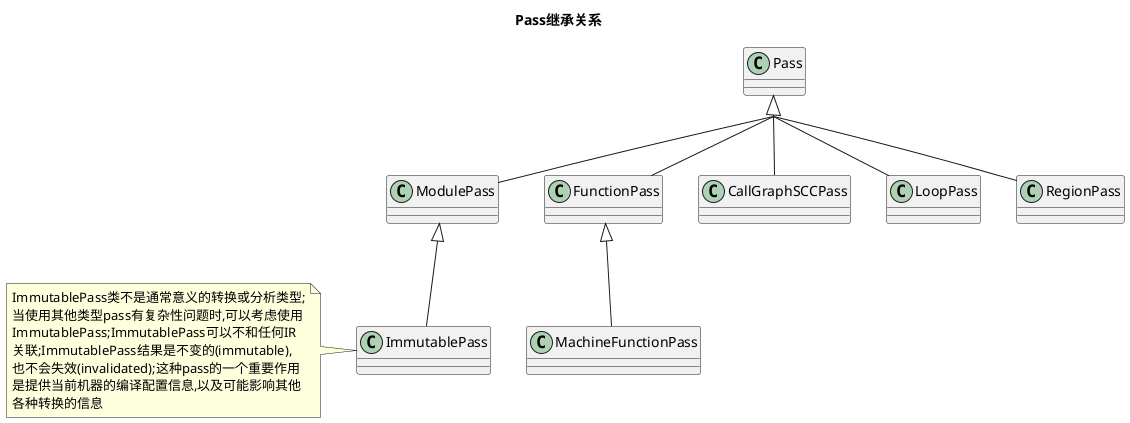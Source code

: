 @startuml

title "Pass继承关系"

skinparam groupInheritance 2

' *****
' 类声明
' *****
class Pass {

}

class ModulePass {

}

class FunctionPass {

}

class CallGraphSCCPass {

}

class LoopPass {

}

class RegionPass {

}

class ImmutablePass {

}

class MachineFunctionPass {

}

' *****
' 注释
' *****
note "ImmutablePass类不是通常意义的转换或分析类型;\n当使用其他类型pass有复杂性问题时,可以考虑使用\nImmutablePass;ImmutablePass可以不和任何IR\n关联;ImmutablePass结果是不变的(immutable),\n也不会失效(invalidated);这种pass的一个重要作用\n是提供当前机器的编译配置信息,以及可能影响其他\n各种转换的信息" as note_Immu_spec

' *****
' 类关系
' *****

' Pass 继承关系
Pass                              <|-down-                    ModulePass
Pass                              <|-down-                    FunctionPass
Pass                              <|-down-                    CallGraphSCCPass
Pass                              <|-down-                    LoopPass
Pass                              <|-down-                    RegionPass

' ModulePass继承关系
ModulePass                        <|-down-                    ImmutablePass

' FunctionPass继承关系
FunctionPass                      <|-down-                    MachineFunctionPass

' *****
' 注释
note_Immu_spec                    .>                          ImmutablePass

@enduml